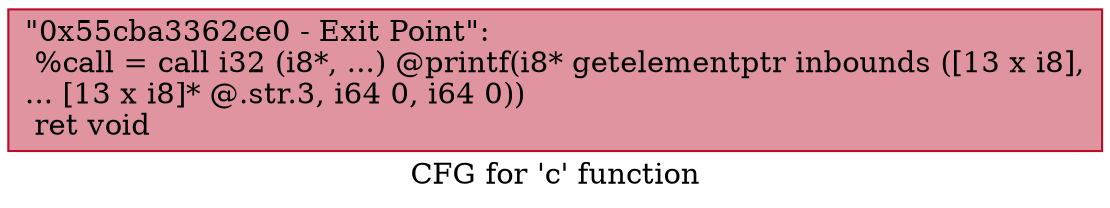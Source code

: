 digraph "CFG for 'c' function" {
	label="CFG for 'c' function";

	Node0x55cba3362ce0 [shape=record,color="#b70d28ff", style=filled, fillcolor="#b70d2870",label="{\"0x55cba3362ce0 - Exit Point\":\l  %call = call i32 (i8*, ...) @printf(i8* getelementptr inbounds ([13 x i8],\l... [13 x i8]* @.str.3, i64 0, i64 0))\l  ret void\l}"];
}
